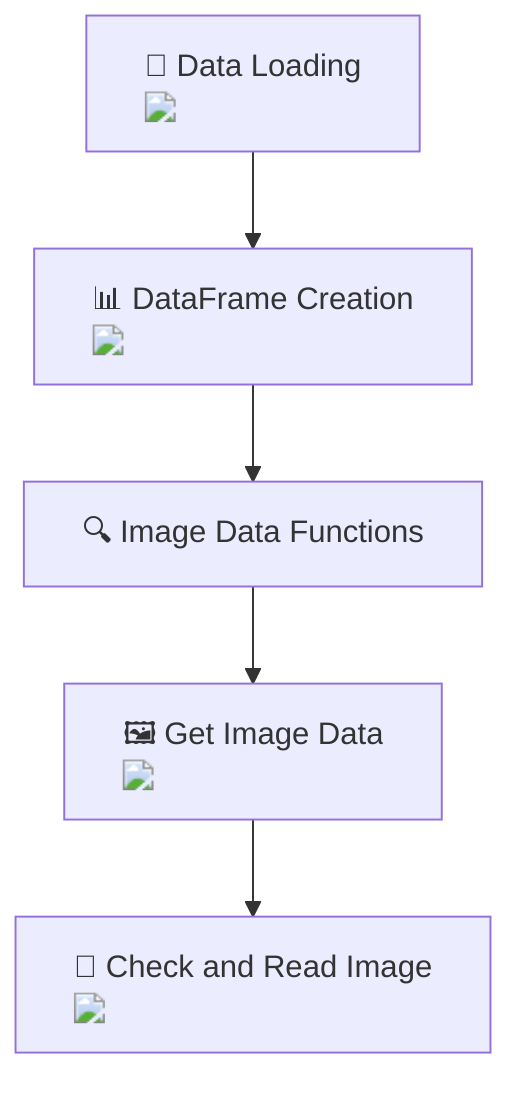 graph TD;
    A["📁 Data Loading <img src='icons/file.svg'/>"] --> B["📊 DataFrame Creation <img src='icons/table.svg'/>"];
    B --> C["🔍 Image Data Functions"];
    C --> D["🖼️ Get Image Data <img src='icons/image.svg'/>"];
    D --> E["📂 Check and Read Image <img src='icons/image.svg'/>"];